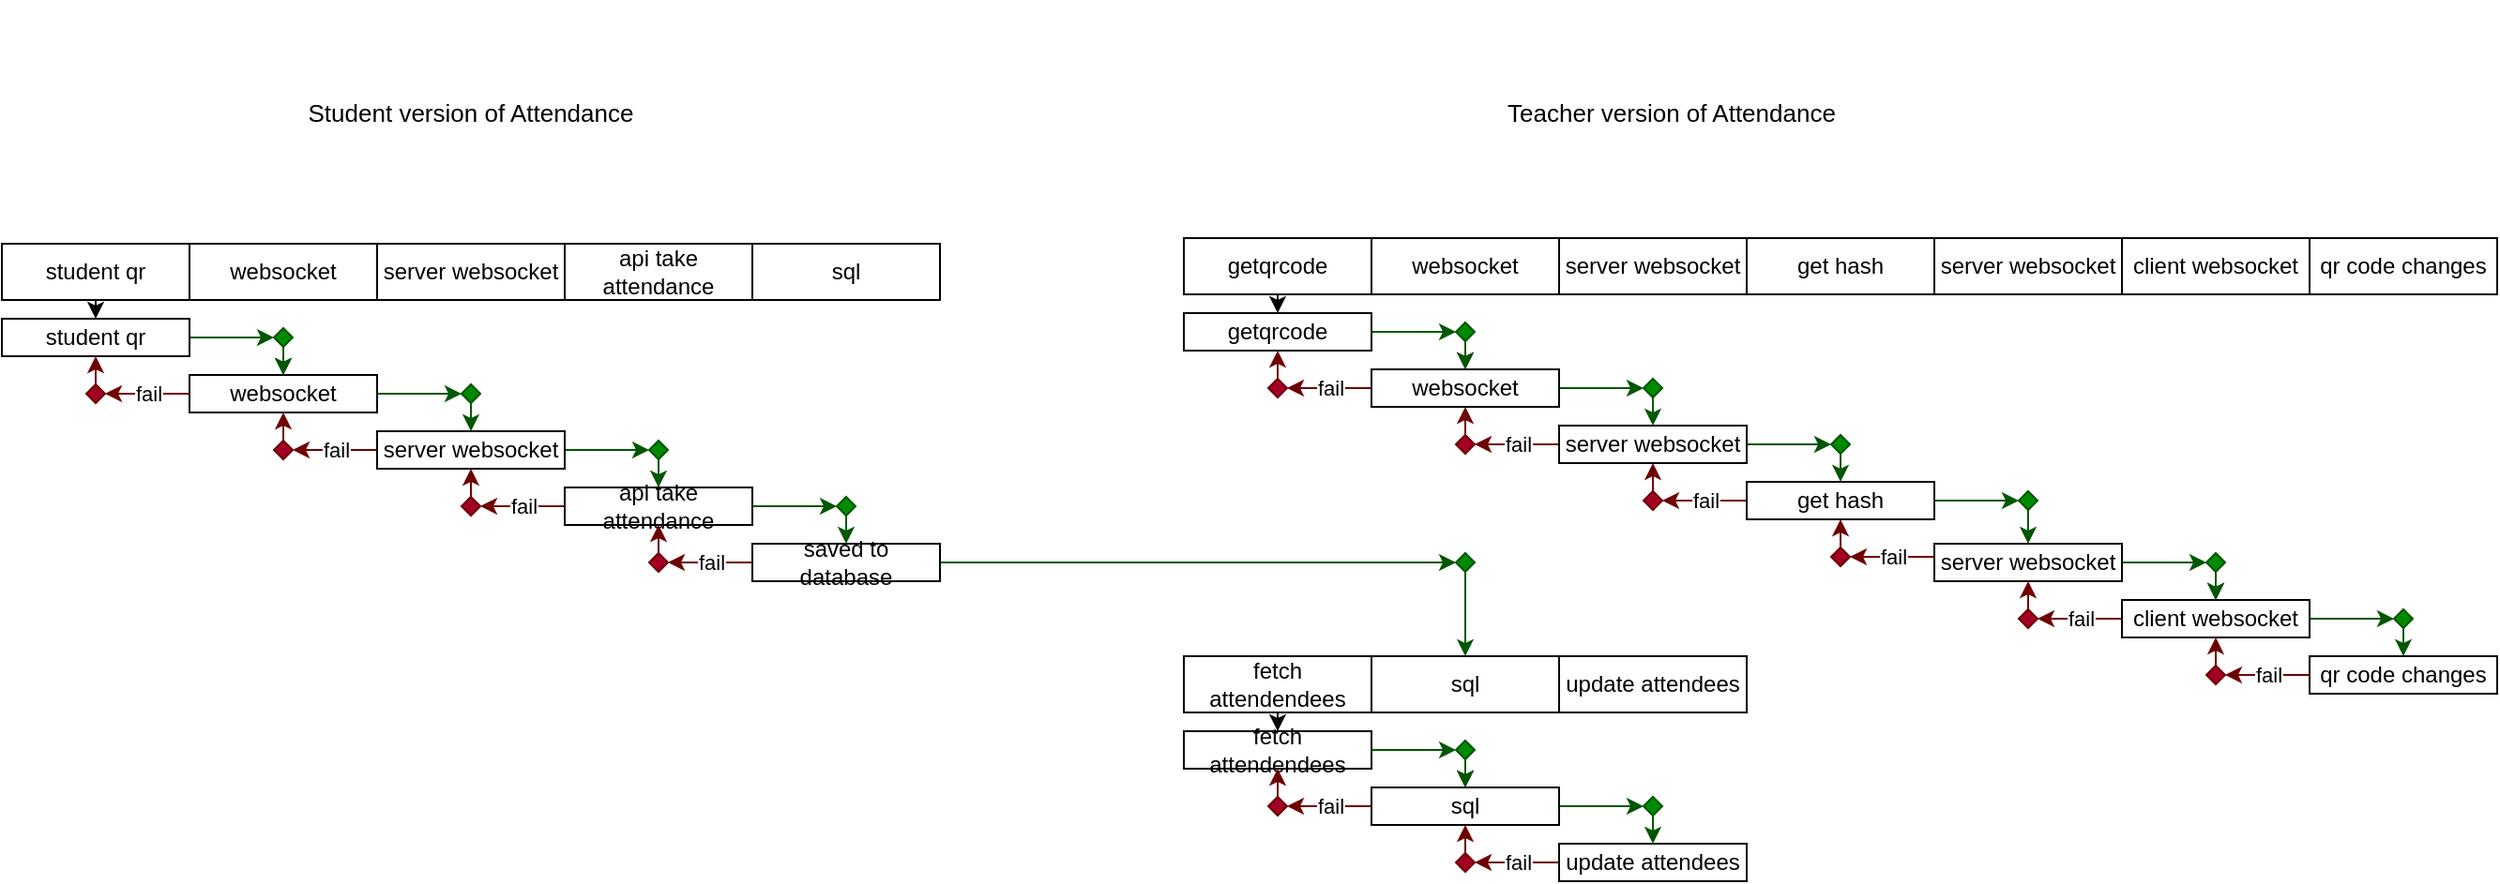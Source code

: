 <mxfile>
    <diagram id="6M92EHw1bHexd6svrZ0l" name="Page-1">
        <mxGraphModel dx="-1027" dy="-1507" grid="1" gridSize="10" guides="1" tooltips="1" connect="1" arrows="1" fold="1" page="1" pageScale="1" pageWidth="827" pageHeight="1169" math="0" shadow="0">
            <root>
                <mxCell id="0"/>
                <mxCell id="1" parent="0"/>
                <mxCell id="38" style="edgeStyle=none;html=1;" edge="1" parent="1" source="22" target="33">
                    <mxGeometry relative="1" as="geometry"/>
                </mxCell>
                <mxCell id="22" value="student qr" style="rounded=0;whiteSpace=wrap;html=1;" vertex="1" parent="1">
                    <mxGeometry x="3210" y="2870" width="100" height="30" as="geometry"/>
                </mxCell>
                <mxCell id="23" value="websocket" style="rounded=0;whiteSpace=wrap;html=1;" vertex="1" parent="1">
                    <mxGeometry x="3310" y="2870" width="100" height="30" as="geometry"/>
                </mxCell>
                <mxCell id="24" value="server websocket" style="rounded=0;whiteSpace=wrap;html=1;" vertex="1" parent="1">
                    <mxGeometry x="3410" y="2870" width="100" height="30" as="geometry"/>
                </mxCell>
                <mxCell id="25" value="api take attendance" style="rounded=0;whiteSpace=wrap;html=1;" vertex="1" parent="1">
                    <mxGeometry x="3510" y="2870" width="100" height="30" as="geometry"/>
                </mxCell>
                <mxCell id="26" value="sql" style="rounded=0;whiteSpace=wrap;html=1;" vertex="1" parent="1">
                    <mxGeometry x="3610" y="2870" width="100" height="30" as="geometry"/>
                </mxCell>
                <mxCell id="45" style="edgeStyle=none;html=1;entryX=0;entryY=0.5;entryDx=0;entryDy=0;fillColor=#008a00;strokeColor=#005700;" edge="1" parent="1" source="33" target="40">
                    <mxGeometry relative="1" as="geometry"/>
                </mxCell>
                <mxCell id="33" value="student qr" style="rounded=0;whiteSpace=wrap;html=1;" vertex="1" parent="1">
                    <mxGeometry x="3210" y="2910" width="100" height="20" as="geometry"/>
                </mxCell>
                <mxCell id="52" style="edgeStyle=none;html=1;entryX=0;entryY=0.5;entryDx=0;entryDy=0;fillColor=#008a00;strokeColor=#005700;" edge="1" parent="1" source="34" target="41">
                    <mxGeometry relative="1" as="geometry"/>
                </mxCell>
                <mxCell id="65" value="fail" style="edgeStyle=none;html=1;entryX=1;entryY=0.5;entryDx=0;entryDy=0;fillColor=#a20025;strokeColor=#6F0000;" edge="1" parent="1" source="34" target="48">
                    <mxGeometry relative="1" as="geometry"/>
                </mxCell>
                <mxCell id="34" value="websocket" style="rounded=0;whiteSpace=wrap;html=1;" vertex="1" parent="1">
                    <mxGeometry x="3310" y="2940" width="100" height="20" as="geometry"/>
                </mxCell>
                <mxCell id="54" style="edgeStyle=none;html=1;entryX=0;entryY=0.5;entryDx=0;entryDy=0;fillColor=#008a00;strokeColor=#005700;" edge="1" parent="1" source="35" target="42">
                    <mxGeometry relative="1" as="geometry"/>
                </mxCell>
                <mxCell id="63" value="fail" style="edgeStyle=none;html=1;entryX=1;entryY=0.5;entryDx=0;entryDy=0;fillColor=#a20025;strokeColor=#6F0000;" edge="1" parent="1" source="35" target="49">
                    <mxGeometry relative="1" as="geometry"/>
                </mxCell>
                <mxCell id="35" value="server websocket" style="rounded=0;whiteSpace=wrap;html=1;" vertex="1" parent="1">
                    <mxGeometry x="3410" y="2970" width="100" height="20" as="geometry"/>
                </mxCell>
                <mxCell id="57" style="edgeStyle=none;html=1;entryX=0;entryY=0.5;entryDx=0;entryDy=0;fillColor=#008a00;strokeColor=#005700;" edge="1" parent="1" source="36" target="43">
                    <mxGeometry relative="1" as="geometry"/>
                </mxCell>
                <mxCell id="61" value="fail" style="edgeStyle=none;html=1;fillColor=#a20025;strokeColor=#6F0000;" edge="1" parent="1" source="36" target="50">
                    <mxGeometry relative="1" as="geometry"/>
                </mxCell>
                <mxCell id="36" value="api take attendance" style="rounded=0;whiteSpace=wrap;html=1;" vertex="1" parent="1">
                    <mxGeometry x="3510" y="3000" width="100" height="20" as="geometry"/>
                </mxCell>
                <mxCell id="59" value="fail" style="edgeStyle=none;html=1;entryX=1;entryY=0.5;entryDx=0;entryDy=0;fillColor=#a20025;strokeColor=#6F0000;" edge="1" parent="1" source="37" target="51">
                    <mxGeometry relative="1" as="geometry"/>
                </mxCell>
                <mxCell id="73" style="edgeStyle=none;html=1;fillColor=#008a00;strokeColor=#005700;entryX=0;entryY=0.5;entryDx=0;entryDy=0;" edge="1" parent="1" source="37" target="150">
                    <mxGeometry relative="1" as="geometry">
                        <mxPoint x="3980" y="3040" as="targetPoint"/>
                    </mxGeometry>
                </mxCell>
                <mxCell id="37" value="saved to database" style="rounded=0;whiteSpace=wrap;html=1;" vertex="1" parent="1">
                    <mxGeometry x="3610" y="3030" width="100" height="20" as="geometry"/>
                </mxCell>
                <mxCell id="46" style="edgeStyle=none;html=1;" edge="1" parent="1" source="40" target="34">
                    <mxGeometry relative="1" as="geometry"/>
                </mxCell>
                <mxCell id="47" value="" style="edgeStyle=none;html=1;fillColor=#008a00;strokeColor=#005700;" edge="1" parent="1" source="40" target="34">
                    <mxGeometry relative="1" as="geometry"/>
                </mxCell>
                <mxCell id="40" value="" style="rhombus;whiteSpace=wrap;html=1;fillColor=#008a00;fontColor=#ffffff;strokeColor=#005700;" vertex="1" parent="1">
                    <mxGeometry x="3355" y="2915" width="10" height="10" as="geometry"/>
                </mxCell>
                <mxCell id="53" style="edgeStyle=none;html=1;fillColor=#008a00;strokeColor=#005700;" edge="1" parent="1" source="41" target="35">
                    <mxGeometry relative="1" as="geometry"/>
                </mxCell>
                <mxCell id="41" value="" style="rhombus;whiteSpace=wrap;html=1;fillColor=#008a00;fontColor=#ffffff;strokeColor=#005700;" vertex="1" parent="1">
                    <mxGeometry x="3455" y="2945" width="10" height="10" as="geometry"/>
                </mxCell>
                <mxCell id="56" style="edgeStyle=none;html=1;fillColor=#008a00;strokeColor=#005700;" edge="1" parent="1" source="42" target="36">
                    <mxGeometry relative="1" as="geometry"/>
                </mxCell>
                <mxCell id="42" value="" style="rhombus;whiteSpace=wrap;html=1;fillColor=#008a00;fontColor=#ffffff;strokeColor=#005700;" vertex="1" parent="1">
                    <mxGeometry x="3555" y="2975" width="10" height="10" as="geometry"/>
                </mxCell>
                <mxCell id="58" style="edgeStyle=none;html=1;fillColor=#008a00;strokeColor=#005700;" edge="1" parent="1" source="43">
                    <mxGeometry relative="1" as="geometry">
                        <mxPoint x="3660" y="3030" as="targetPoint"/>
                    </mxGeometry>
                </mxCell>
                <mxCell id="43" value="" style="rhombus;whiteSpace=wrap;html=1;fillColor=#008a00;fontColor=#ffffff;strokeColor=#005700;" vertex="1" parent="1">
                    <mxGeometry x="3655" y="3005" width="10" height="10" as="geometry"/>
                </mxCell>
                <mxCell id="66" style="edgeStyle=none;html=1;fillColor=#a20025;strokeColor=#6F0000;" edge="1" parent="1" source="48" target="33">
                    <mxGeometry relative="1" as="geometry"/>
                </mxCell>
                <mxCell id="48" value="" style="rhombus;whiteSpace=wrap;html=1;fillColor=#a20025;fontColor=#ffffff;strokeColor=#6F0000;" vertex="1" parent="1">
                    <mxGeometry x="3255" y="2945" width="10" height="10" as="geometry"/>
                </mxCell>
                <mxCell id="64" style="edgeStyle=none;html=1;entryX=0.5;entryY=1;entryDx=0;entryDy=0;fillColor=#a20025;strokeColor=#6F0000;" edge="1" parent="1" source="49" target="34">
                    <mxGeometry relative="1" as="geometry"/>
                </mxCell>
                <mxCell id="49" value="" style="rhombus;whiteSpace=wrap;html=1;fillColor=#a20025;fontColor=#ffffff;strokeColor=#6F0000;" vertex="1" parent="1">
                    <mxGeometry x="3355" y="2975" width="10" height="10" as="geometry"/>
                </mxCell>
                <mxCell id="62" style="edgeStyle=none;html=1;fillColor=#a20025;strokeColor=#6F0000;" edge="1" parent="1" source="50" target="35">
                    <mxGeometry relative="1" as="geometry"/>
                </mxCell>
                <mxCell id="50" value="" style="rhombus;whiteSpace=wrap;html=1;fillColor=#a20025;fontColor=#ffffff;strokeColor=#6F0000;" vertex="1" parent="1">
                    <mxGeometry x="3455" y="3005" width="10" height="10" as="geometry"/>
                </mxCell>
                <mxCell id="60" style="edgeStyle=none;html=1;fillColor=#a20025;strokeColor=#6F0000;" edge="1" parent="1" source="51" target="36">
                    <mxGeometry relative="1" as="geometry"/>
                </mxCell>
                <mxCell id="51" value="" style="rhombus;whiteSpace=wrap;html=1;fillColor=#a20025;fontColor=#ffffff;strokeColor=#6F0000;" vertex="1" parent="1">
                    <mxGeometry x="3555" y="3035" width="10" height="10" as="geometry"/>
                </mxCell>
                <mxCell id="70" value="&lt;font style=&quot;font-size: 13px;&quot;&gt;Student version of Attendance&lt;/font&gt;" style="text;html=1;strokeColor=none;fillColor=none;align=center;verticalAlign=middle;whiteSpace=wrap;rounded=0;" vertex="1" parent="1">
                    <mxGeometry x="3280" y="2740" width="360" height="120" as="geometry"/>
                </mxCell>
                <mxCell id="74" value="&lt;font style=&quot;font-size: 13px;&quot;&gt;Teacher version of Attendance&lt;/font&gt;" style="text;html=1;strokeColor=none;fillColor=none;align=center;verticalAlign=middle;whiteSpace=wrap;rounded=0;" vertex="1" parent="1">
                    <mxGeometry x="3920" y="2740" width="360" height="120" as="geometry"/>
                </mxCell>
                <mxCell id="76" style="edgeStyle=none;html=1;" edge="1" parent="1" source="77" target="83">
                    <mxGeometry relative="1" as="geometry"/>
                </mxCell>
                <mxCell id="77" value="getqrcode" style="rounded=0;whiteSpace=wrap;html=1;" vertex="1" parent="1">
                    <mxGeometry x="3840" y="2867" width="100" height="30" as="geometry"/>
                </mxCell>
                <mxCell id="78" value="websocket" style="rounded=0;whiteSpace=wrap;html=1;" vertex="1" parent="1">
                    <mxGeometry x="3940" y="2867" width="100" height="30" as="geometry"/>
                </mxCell>
                <mxCell id="79" value="server websocket" style="rounded=0;whiteSpace=wrap;html=1;" vertex="1" parent="1">
                    <mxGeometry x="4040" y="2867" width="100" height="30" as="geometry"/>
                </mxCell>
                <mxCell id="80" value="get hash" style="rounded=0;whiteSpace=wrap;html=1;" vertex="1" parent="1">
                    <mxGeometry x="4140" y="2867" width="100" height="30" as="geometry"/>
                </mxCell>
                <mxCell id="81" value="server websocket" style="rounded=0;whiteSpace=wrap;html=1;" vertex="1" parent="1">
                    <mxGeometry x="4240" y="2867" width="100" height="30" as="geometry"/>
                </mxCell>
                <mxCell id="82" style="edgeStyle=none;html=1;entryX=0;entryY=0.5;entryDx=0;entryDy=0;fillColor=#008a00;strokeColor=#005700;" edge="1" parent="1" source="83" target="98">
                    <mxGeometry relative="1" as="geometry"/>
                </mxCell>
                <mxCell id="83" value="getqrcode" style="rounded=0;whiteSpace=wrap;html=1;" vertex="1" parent="1">
                    <mxGeometry x="3840" y="2907" width="100" height="20" as="geometry"/>
                </mxCell>
                <mxCell id="84" style="edgeStyle=none;html=1;entryX=0;entryY=0.5;entryDx=0;entryDy=0;fillColor=#008a00;strokeColor=#005700;" edge="1" parent="1" source="86" target="100">
                    <mxGeometry relative="1" as="geometry"/>
                </mxCell>
                <mxCell id="85" value="fail" style="edgeStyle=none;html=1;entryX=1;entryY=0.5;entryDx=0;entryDy=0;fillColor=#a20025;strokeColor=#6F0000;" edge="1" parent="1" source="86" target="106">
                    <mxGeometry relative="1" as="geometry"/>
                </mxCell>
                <mxCell id="86" value="websocket" style="rounded=0;whiteSpace=wrap;html=1;" vertex="1" parent="1">
                    <mxGeometry x="3940" y="2937" width="100" height="20" as="geometry"/>
                </mxCell>
                <mxCell id="87" style="edgeStyle=none;html=1;entryX=0;entryY=0.5;entryDx=0;entryDy=0;fillColor=#008a00;strokeColor=#005700;" edge="1" parent="1" source="89" target="102">
                    <mxGeometry relative="1" as="geometry"/>
                </mxCell>
                <mxCell id="88" value="fail" style="edgeStyle=none;html=1;entryX=1;entryY=0.5;entryDx=0;entryDy=0;fillColor=#a20025;strokeColor=#6F0000;" edge="1" parent="1" source="89" target="108">
                    <mxGeometry relative="1" as="geometry"/>
                </mxCell>
                <mxCell id="89" value="server websocket" style="rounded=0;whiteSpace=wrap;html=1;" vertex="1" parent="1">
                    <mxGeometry x="4040" y="2967" width="100" height="20" as="geometry"/>
                </mxCell>
                <mxCell id="90" style="edgeStyle=none;html=1;entryX=0;entryY=0.5;entryDx=0;entryDy=0;fillColor=#008a00;strokeColor=#005700;" edge="1" parent="1" source="92" target="104">
                    <mxGeometry relative="1" as="geometry"/>
                </mxCell>
                <mxCell id="91" value="fail" style="edgeStyle=none;html=1;fillColor=#a20025;strokeColor=#6F0000;" edge="1" parent="1" source="92" target="110">
                    <mxGeometry relative="1" as="geometry"/>
                </mxCell>
                <mxCell id="92" value="get hash" style="rounded=0;whiteSpace=wrap;html=1;" vertex="1" parent="1">
                    <mxGeometry x="4140" y="2997" width="100" height="20" as="geometry"/>
                </mxCell>
                <mxCell id="93" value="fail" style="edgeStyle=none;html=1;entryX=1;entryY=0.5;entryDx=0;entryDy=0;fillColor=#a20025;strokeColor=#6F0000;" edge="1" parent="1" target="112">
                    <mxGeometry relative="1" as="geometry">
                        <mxPoint x="4240" y="3037" as="sourcePoint"/>
                    </mxGeometry>
                </mxCell>
                <mxCell id="96" style="edgeStyle=none;html=1;" edge="1" parent="1" source="98" target="86">
                    <mxGeometry relative="1" as="geometry"/>
                </mxCell>
                <mxCell id="97" value="" style="edgeStyle=none;html=1;fillColor=#008a00;strokeColor=#005700;" edge="1" parent="1" source="98" target="86">
                    <mxGeometry relative="1" as="geometry"/>
                </mxCell>
                <mxCell id="98" value="" style="rhombus;whiteSpace=wrap;html=1;fillColor=#008a00;fontColor=#ffffff;strokeColor=#005700;" vertex="1" parent="1">
                    <mxGeometry x="3985" y="2912" width="10" height="10" as="geometry"/>
                </mxCell>
                <mxCell id="99" style="edgeStyle=none;html=1;fillColor=#008a00;strokeColor=#005700;" edge="1" parent="1" source="100" target="89">
                    <mxGeometry relative="1" as="geometry"/>
                </mxCell>
                <mxCell id="100" value="" style="rhombus;whiteSpace=wrap;html=1;fillColor=#008a00;fontColor=#ffffff;strokeColor=#005700;" vertex="1" parent="1">
                    <mxGeometry x="4085" y="2942" width="10" height="10" as="geometry"/>
                </mxCell>
                <mxCell id="101" style="edgeStyle=none;html=1;fillColor=#008a00;strokeColor=#005700;" edge="1" parent="1" source="102" target="92">
                    <mxGeometry relative="1" as="geometry"/>
                </mxCell>
                <mxCell id="102" value="" style="rhombus;whiteSpace=wrap;html=1;fillColor=#008a00;fontColor=#ffffff;strokeColor=#005700;" vertex="1" parent="1">
                    <mxGeometry x="4185" y="2972" width="10" height="10" as="geometry"/>
                </mxCell>
                <mxCell id="103" style="edgeStyle=none;html=1;fillColor=#008a00;strokeColor=#005700;entryX=0.5;entryY=0;entryDx=0;entryDy=0;" edge="1" parent="1" source="104" target="154">
                    <mxGeometry relative="1" as="geometry">
                        <mxPoint x="4290" y="3027" as="targetPoint"/>
                    </mxGeometry>
                </mxCell>
                <mxCell id="104" value="" style="rhombus;whiteSpace=wrap;html=1;fillColor=#008a00;fontColor=#ffffff;strokeColor=#005700;" vertex="1" parent="1">
                    <mxGeometry x="4285" y="3002" width="10" height="10" as="geometry"/>
                </mxCell>
                <mxCell id="105" style="edgeStyle=none;html=1;fillColor=#a20025;strokeColor=#6F0000;" edge="1" parent="1" source="106" target="83">
                    <mxGeometry relative="1" as="geometry"/>
                </mxCell>
                <mxCell id="106" value="" style="rhombus;whiteSpace=wrap;html=1;fillColor=#a20025;fontColor=#ffffff;strokeColor=#6F0000;" vertex="1" parent="1">
                    <mxGeometry x="3885" y="2942" width="10" height="10" as="geometry"/>
                </mxCell>
                <mxCell id="107" style="edgeStyle=none;html=1;entryX=0.5;entryY=1;entryDx=0;entryDy=0;fillColor=#a20025;strokeColor=#6F0000;" edge="1" parent="1" source="108" target="86">
                    <mxGeometry relative="1" as="geometry"/>
                </mxCell>
                <mxCell id="108" value="" style="rhombus;whiteSpace=wrap;html=1;fillColor=#a20025;fontColor=#ffffff;strokeColor=#6F0000;" vertex="1" parent="1">
                    <mxGeometry x="3985" y="2972" width="10" height="10" as="geometry"/>
                </mxCell>
                <mxCell id="109" style="edgeStyle=none;html=1;fillColor=#a20025;strokeColor=#6F0000;" edge="1" parent="1" source="110" target="89">
                    <mxGeometry relative="1" as="geometry"/>
                </mxCell>
                <mxCell id="110" value="" style="rhombus;whiteSpace=wrap;html=1;fillColor=#a20025;fontColor=#ffffff;strokeColor=#6F0000;" vertex="1" parent="1">
                    <mxGeometry x="4085" y="3002" width="10" height="10" as="geometry"/>
                </mxCell>
                <mxCell id="111" style="edgeStyle=none;html=1;fillColor=#a20025;strokeColor=#6F0000;" edge="1" parent="1" source="112" target="92">
                    <mxGeometry relative="1" as="geometry"/>
                </mxCell>
                <mxCell id="112" value="" style="rhombus;whiteSpace=wrap;html=1;fillColor=#a20025;fontColor=#ffffff;strokeColor=#6F0000;" vertex="1" parent="1">
                    <mxGeometry x="4185" y="3032" width="10" height="10" as="geometry"/>
                </mxCell>
                <mxCell id="113" value="client websocket" style="rounded=0;whiteSpace=wrap;html=1;" vertex="1" parent="1">
                    <mxGeometry x="4340" y="2867" width="100" height="30" as="geometry"/>
                </mxCell>
                <mxCell id="114" value="qr code changes&lt;span style=&quot;color: rgba(0, 0, 0, 0); font-family: monospace; font-size: 0px; text-align: start;&quot;&gt;%3CmxGraphModel%3E%3Croot%3E%3CmxCell%20id%3D%220%22%2F%3E%3CmxCell%20id%3D%221%22%20parent%3D%220%22%2F%3E%3CmxCell%20id%3D%222%22%20value%3D%22client%20websocket%22%20style%3D%22rounded%3D0%3BwhiteSpace%3Dwrap%3Bhtml%3D1%3B%22%20vertex%3D%221%22%20parent%3D%221%22%3E%3CmxGeometry%20x%3D%224340%22%20y%3D%222867%22%20width%3D%22100%22%20height%3D%2230%22%20as%3D%22geometry%22%2F%3E%3C%2FmxCell%3E%3C%2Froot%3E%3C%2FmxGraphModel%3E&lt;/span&gt;" style="rounded=0;whiteSpace=wrap;html=1;" vertex="1" parent="1">
                    <mxGeometry x="4440" y="2867" width="100" height="30" as="geometry"/>
                </mxCell>
                <mxCell id="148" style="edgeStyle=none;html=1;entryX=0.5;entryY=0;entryDx=0;entryDy=0;fontSize=13;" edge="1" parent="1" source="115" target="118">
                    <mxGeometry relative="1" as="geometry"/>
                </mxCell>
                <mxCell id="115" value="fetch attendendees" style="rounded=0;whiteSpace=wrap;html=1;" vertex="1" parent="1">
                    <mxGeometry x="3840" y="3090" width="100" height="30" as="geometry"/>
                </mxCell>
                <mxCell id="116" value="sql" style="rounded=0;whiteSpace=wrap;html=1;" vertex="1" parent="1">
                    <mxGeometry x="3940" y="3090" width="100" height="30" as="geometry"/>
                </mxCell>
                <mxCell id="117" style="edgeStyle=none;html=1;entryX=0;entryY=0.5;entryDx=0;entryDy=0;fillColor=#008a00;strokeColor=#005700;" edge="1" parent="1" source="118" target="133">
                    <mxGeometry relative="1" as="geometry"/>
                </mxCell>
                <mxCell id="118" value="fetch attendendees" style="rounded=0;whiteSpace=wrap;html=1;" vertex="1" parent="1">
                    <mxGeometry x="3840" y="3130" width="100" height="20" as="geometry"/>
                </mxCell>
                <mxCell id="119" style="edgeStyle=none;html=1;entryX=0;entryY=0.5;entryDx=0;entryDy=0;fillColor=#008a00;strokeColor=#005700;" edge="1" parent="1" source="121" target="135">
                    <mxGeometry relative="1" as="geometry"/>
                </mxCell>
                <mxCell id="120" value="fail" style="edgeStyle=none;html=1;entryX=1;entryY=0.5;entryDx=0;entryDy=0;fillColor=#a20025;strokeColor=#6F0000;" edge="1" parent="1" source="121" target="141">
                    <mxGeometry relative="1" as="geometry"/>
                </mxCell>
                <mxCell id="121" value="sql" style="rounded=0;whiteSpace=wrap;html=1;" vertex="1" parent="1">
                    <mxGeometry x="3940" y="3160" width="100" height="20" as="geometry"/>
                </mxCell>
                <mxCell id="123" value="fail" style="edgeStyle=none;html=1;entryX=1;entryY=0.5;entryDx=0;entryDy=0;fillColor=#a20025;strokeColor=#6F0000;" edge="1" parent="1" source="124" target="143">
                    <mxGeometry relative="1" as="geometry"/>
                </mxCell>
                <mxCell id="124" value="update attendees" style="rounded=0;whiteSpace=wrap;html=1;" vertex="1" parent="1">
                    <mxGeometry x="4040" y="3190" width="100" height="20" as="geometry"/>
                </mxCell>
                <mxCell id="131" style="edgeStyle=none;html=1;" edge="1" parent="1" source="133" target="121">
                    <mxGeometry relative="1" as="geometry"/>
                </mxCell>
                <mxCell id="132" value="" style="edgeStyle=none;html=1;fillColor=#008a00;strokeColor=#005700;" edge="1" parent="1" source="133" target="121">
                    <mxGeometry relative="1" as="geometry"/>
                </mxCell>
                <mxCell id="133" value="" style="rhombus;whiteSpace=wrap;html=1;fillColor=#008a00;fontColor=#ffffff;strokeColor=#005700;" vertex="1" parent="1">
                    <mxGeometry x="3985" y="3135" width="10" height="10" as="geometry"/>
                </mxCell>
                <mxCell id="134" style="edgeStyle=none;html=1;fillColor=#008a00;strokeColor=#005700;" edge="1" parent="1" source="135" target="124">
                    <mxGeometry relative="1" as="geometry"/>
                </mxCell>
                <mxCell id="135" value="" style="rhombus;whiteSpace=wrap;html=1;fillColor=#008a00;fontColor=#ffffff;strokeColor=#005700;" vertex="1" parent="1">
                    <mxGeometry x="4085" y="3165" width="10" height="10" as="geometry"/>
                </mxCell>
                <mxCell id="140" style="edgeStyle=none;html=1;fillColor=#a20025;strokeColor=#6F0000;" edge="1" parent="1" source="141" target="118">
                    <mxGeometry relative="1" as="geometry"/>
                </mxCell>
                <mxCell id="141" value="" style="rhombus;whiteSpace=wrap;html=1;fillColor=#a20025;fontColor=#ffffff;strokeColor=#6F0000;" vertex="1" parent="1">
                    <mxGeometry x="3885" y="3165" width="10" height="10" as="geometry"/>
                </mxCell>
                <mxCell id="142" style="edgeStyle=none;html=1;entryX=0.5;entryY=1;entryDx=0;entryDy=0;fillColor=#a20025;strokeColor=#6F0000;" edge="1" parent="1" source="143" target="121">
                    <mxGeometry relative="1" as="geometry"/>
                </mxCell>
                <mxCell id="143" value="" style="rhombus;whiteSpace=wrap;html=1;fillColor=#a20025;fontColor=#ffffff;strokeColor=#6F0000;" vertex="1" parent="1">
                    <mxGeometry x="3985" y="3195" width="10" height="10" as="geometry"/>
                </mxCell>
                <mxCell id="149" value="update attendees" style="rounded=0;whiteSpace=wrap;html=1;" vertex="1" parent="1">
                    <mxGeometry x="4040" y="3090" width="100" height="30" as="geometry"/>
                </mxCell>
                <mxCell id="152" style="edgeStyle=none;html=1;fontSize=13;fillColor=#008a00;strokeColor=#005700;" edge="1" parent="1" source="150" target="116">
                    <mxGeometry relative="1" as="geometry"/>
                </mxCell>
                <mxCell id="150" value="" style="rhombus;whiteSpace=wrap;html=1;fillColor=#008a00;fontColor=#ffffff;strokeColor=#005700;" vertex="1" parent="1">
                    <mxGeometry x="3985" y="3035" width="10" height="10" as="geometry"/>
                </mxCell>
                <mxCell id="153" style="edgeStyle=none;html=1;entryX=0;entryY=0.5;entryDx=0;entryDy=0;fillColor=#008a00;strokeColor=#005700;" edge="1" parent="1" source="154" target="162">
                    <mxGeometry relative="1" as="geometry"/>
                </mxCell>
                <mxCell id="154" value="server websocket" style="rounded=0;whiteSpace=wrap;html=1;" vertex="1" parent="1">
                    <mxGeometry x="4240" y="3030" width="100" height="20" as="geometry"/>
                </mxCell>
                <mxCell id="155" style="edgeStyle=none;html=1;entryX=0;entryY=0.5;entryDx=0;entryDy=0;fillColor=#008a00;strokeColor=#005700;" edge="1" parent="1" source="157" target="164">
                    <mxGeometry relative="1" as="geometry"/>
                </mxCell>
                <mxCell id="156" value="fail" style="edgeStyle=none;html=1;entryX=1;entryY=0.5;entryDx=0;entryDy=0;fillColor=#a20025;strokeColor=#6F0000;" edge="1" parent="1" source="157" target="166">
                    <mxGeometry relative="1" as="geometry"/>
                </mxCell>
                <mxCell id="157" value="client websocket" style="rounded=0;whiteSpace=wrap;html=1;" vertex="1" parent="1">
                    <mxGeometry x="4340" y="3060" width="100" height="20" as="geometry"/>
                </mxCell>
                <mxCell id="158" value="fail" style="edgeStyle=none;html=1;entryX=1;entryY=0.5;entryDx=0;entryDy=0;fillColor=#a20025;strokeColor=#6F0000;" edge="1" parent="1" source="159" target="168">
                    <mxGeometry relative="1" as="geometry"/>
                </mxCell>
                <mxCell id="159" value="qr code changes&lt;span style=&quot;color: rgba(0, 0, 0, 0); font-family: monospace; font-size: 0px; text-align: start;&quot;&gt;%3CmxGraphModel%3E%3Croot%3E%3CmxCell%20id%3D%220%22%2F%3E%3CmxCell%20id%3D%221%22%20parent%3D%220%22%2F%3E%3CmxCell%20id%3D%222%22%20value%3D%22client%20websocket%22%20style%3D%22rounded%3D0%3BwhiteSpace%3Dwrap%3Bhtml%3D1%3B%22%20vertex%3D%221%22%20parent%3D%221%22%3E%3CmxGeometry%20x%3D%224340%22%20y%3D%222867%22%20width%3D%22100%22%20height%3D%2230%22%20as%3D%22geometry%22%2F%3E%3C%2FmxCell%3E%3C%2Froot%3E%3C%2FmxGraphModel%3E&lt;/span&gt;" style="rounded=0;whiteSpace=wrap;html=1;" vertex="1" parent="1">
                    <mxGeometry x="4440" y="3090" width="100" height="20" as="geometry"/>
                </mxCell>
                <mxCell id="160" style="edgeStyle=none;html=1;" edge="1" parent="1" source="162" target="157">
                    <mxGeometry relative="1" as="geometry"/>
                </mxCell>
                <mxCell id="161" value="" style="edgeStyle=none;html=1;fillColor=#008a00;strokeColor=#005700;" edge="1" parent="1" source="162" target="157">
                    <mxGeometry relative="1" as="geometry"/>
                </mxCell>
                <mxCell id="162" value="" style="rhombus;whiteSpace=wrap;html=1;fillColor=#008a00;fontColor=#ffffff;strokeColor=#005700;" vertex="1" parent="1">
                    <mxGeometry x="4385" y="3035" width="10" height="10" as="geometry"/>
                </mxCell>
                <mxCell id="163" style="edgeStyle=none;html=1;fillColor=#008a00;strokeColor=#005700;" edge="1" parent="1" source="164" target="159">
                    <mxGeometry relative="1" as="geometry"/>
                </mxCell>
                <mxCell id="164" value="" style="rhombus;whiteSpace=wrap;html=1;fillColor=#008a00;fontColor=#ffffff;strokeColor=#005700;" vertex="1" parent="1">
                    <mxGeometry x="4485" y="3065" width="10" height="10" as="geometry"/>
                </mxCell>
                <mxCell id="165" style="edgeStyle=none;html=1;fillColor=#a20025;strokeColor=#6F0000;" edge="1" parent="1" source="166" target="154">
                    <mxGeometry relative="1" as="geometry"/>
                </mxCell>
                <mxCell id="166" value="" style="rhombus;whiteSpace=wrap;html=1;fillColor=#a20025;fontColor=#ffffff;strokeColor=#6F0000;" vertex="1" parent="1">
                    <mxGeometry x="4285" y="3065" width="10" height="10" as="geometry"/>
                </mxCell>
                <mxCell id="167" style="edgeStyle=none;html=1;entryX=0.5;entryY=1;entryDx=0;entryDy=0;fillColor=#a20025;strokeColor=#6F0000;" edge="1" parent="1" source="168" target="157">
                    <mxGeometry relative="1" as="geometry"/>
                </mxCell>
                <mxCell id="168" value="" style="rhombus;whiteSpace=wrap;html=1;fillColor=#a20025;fontColor=#ffffff;strokeColor=#6F0000;" vertex="1" parent="1">
                    <mxGeometry x="4385" y="3095" width="10" height="10" as="geometry"/>
                </mxCell>
            </root>
        </mxGraphModel>
    </diagram>
</mxfile>